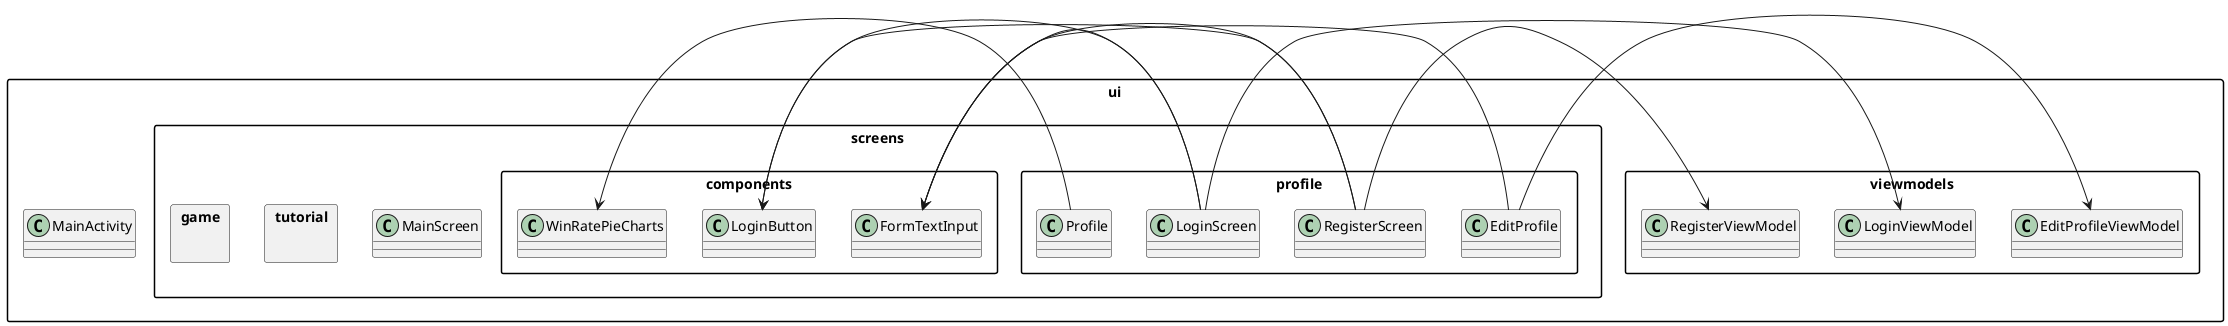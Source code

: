 @startuml
left to right direction
skinparam packageStyle rectangle
skinparam classAttributeIconSize 0
top to bottom direction

package "ui" {
  class MainActivity
}

package "ui.viewmodels" {
    class EditProfileViewModel
    class LoginViewModel
    class RegisterViewModel
}

package "ui.screens" {
    class MainScreen
}

package "ui.screens.tutorial" {
}

package "ui.screens.game" {
}

package "ui.screens.profile" {
    class EditProfile
    class LoginScreen
    class Profile
    class RegisterScreen
}

package "ui.screens.components" {
    class FormTextInput
    class LoginButton
    class WinRatePieCharts
}

EditProfile -> FormTextInput
RegisterScreen -> FormTextInput
LoginScreen -> FormTextInput
LoginScreen -> LoginButton
RegisterScreen -> LoginButton
Profile -> WinRatePieCharts

EditProfile -> EditProfileViewModel
LoginScreen -> LoginViewModel
RegisterScreen -> RegisterViewModel

' Relaciones principales para disposición vertical


@enduml
